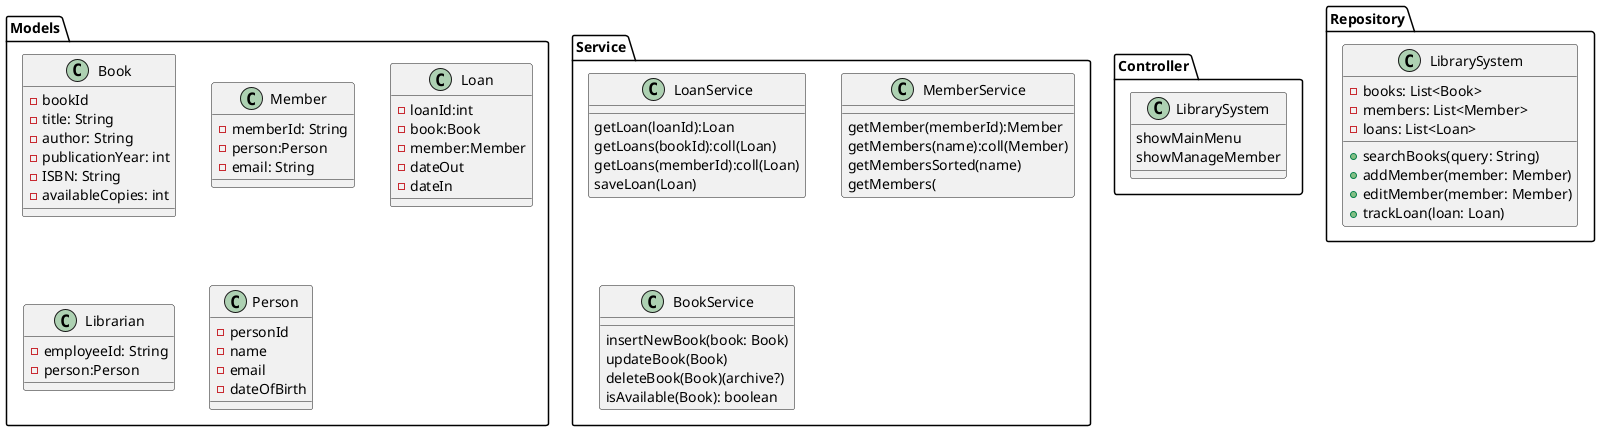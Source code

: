 @startuml

Package Controller{
    class LibrarySystem{
        showMainMenu
        showManageMember



    }
}

Package Models {

    class Book {
    - bookId
    - title: String
    - author: String
    - publicationYear: int
    - ISBN: String
    - availableCopies: int
    }

    class Member {
    - memberId: String
    - person:Person
    - email: String
    }

    class Loan{
    - loanId:int
    - book:Book
    - member:Member
    - dateOut
    - dateIn
    }

    class Librarian {
    - employeeId: String
    - person:Person
    }

    class Person{
    - personId
    - name
    - email
    - dateOfBirth
    }

}

Package Service {

    class LoanService {
    getLoan(loanId):Loan
    getLoans(bookId):coll(Loan)
    getLoans(memberId):coll(Loan)
    saveLoan(Loan)
    }

    class MemberService {
    getMember(memberId):Member
    getMembers(name):coll(Member)
    getMembersSorted(name)
    getMembers(

    }

    class BookService {
    insertNewBook(book: Book)
    updateBook(Book)
    deleteBook(Book)(archive?)
    isAvailable(Book): boolean
    }

}

Package "Repository" {

    class LibrarySystem {
    - books: List<Book>
    - members: List<Member>
    - loans: List<Loan>
    + searchBooks(query: String)
    + addMember(member: Member)
    + editMember(member: Member)
    + trackLoan(loan: Loan)
    }

}

@enduml

LibrarySystem --> Book : manages >
LibrarySystem --> Member : manages >
LoanService --> BookService : relates to >
LoanService --> MemberService : borrowed by >
Librarian --> LibrarySystem : uses >
